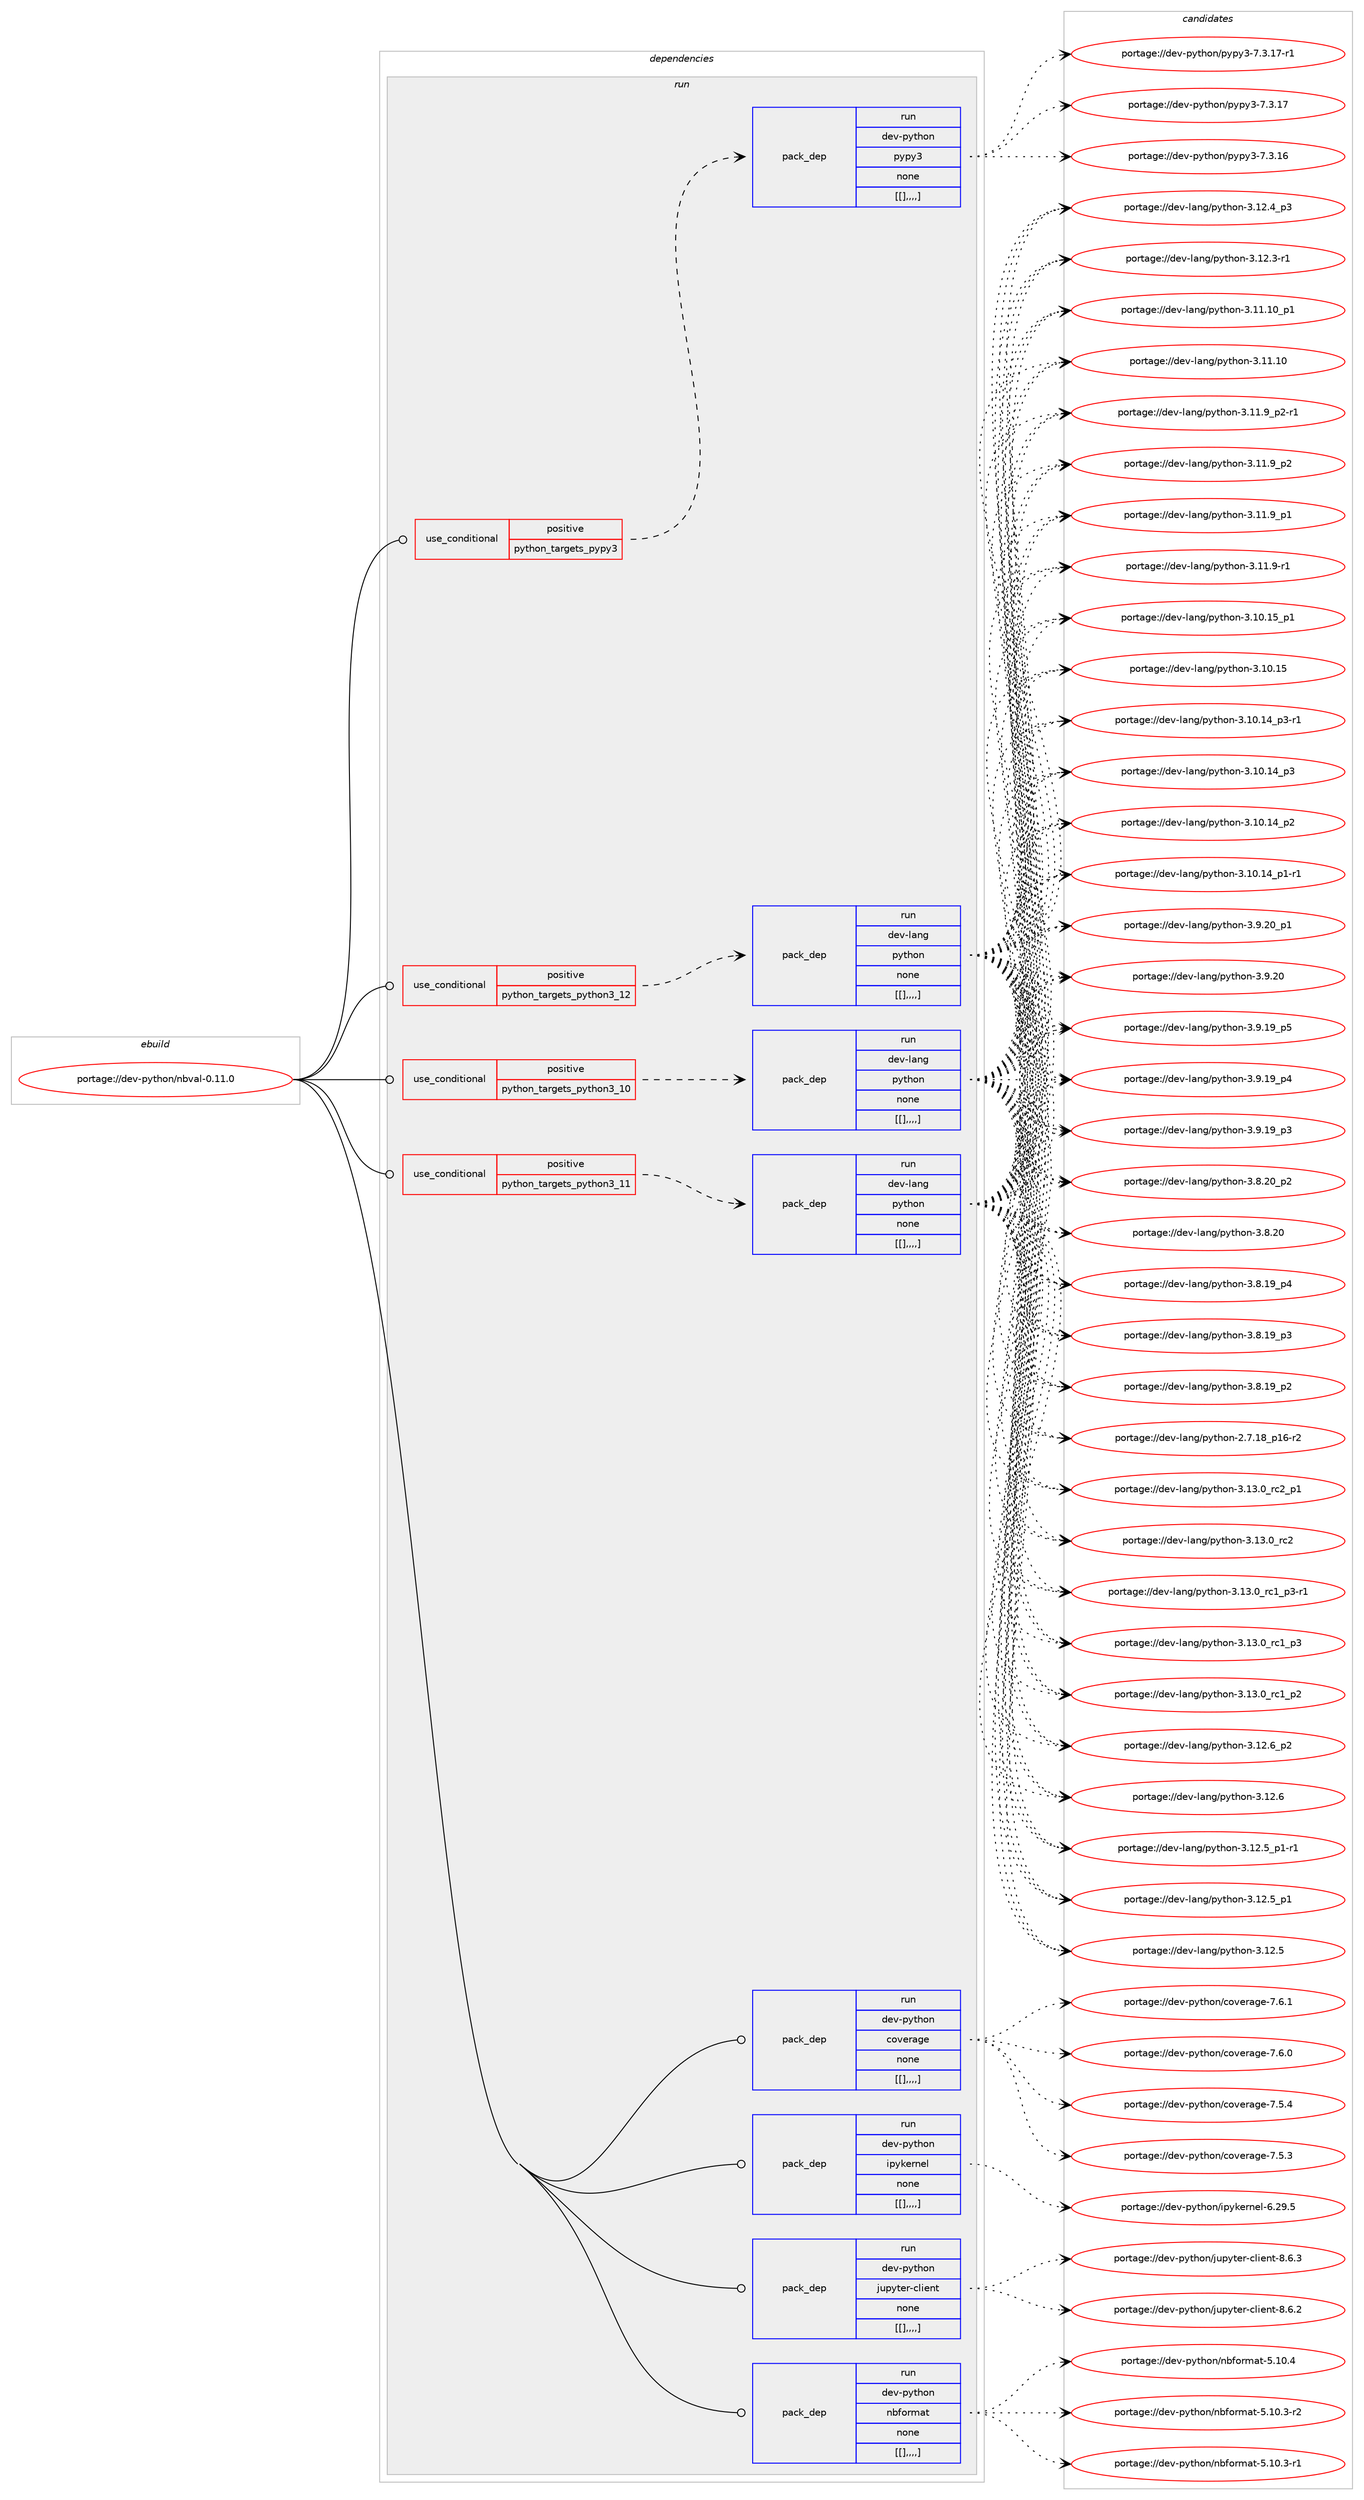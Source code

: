 digraph prolog {

# *************
# Graph options
# *************

newrank=true;
concentrate=true;
compound=true;
graph [rankdir=LR,fontname=Helvetica,fontsize=10,ranksep=1.5];#, ranksep=2.5, nodesep=0.2];
edge  [arrowhead=vee];
node  [fontname=Helvetica,fontsize=10];

# **********
# The ebuild
# **********

subgraph cluster_leftcol {
color=gray;
label=<<i>ebuild</i>>;
id [label="portage://dev-python/nbval-0.11.0", color=red, width=4, href="../dev-python/nbval-0.11.0.svg"];
}

# ****************
# The dependencies
# ****************

subgraph cluster_midcol {
color=gray;
label=<<i>dependencies</i>>;
subgraph cluster_compile {
fillcolor="#eeeeee";
style=filled;
label=<<i>compile</i>>;
}
subgraph cluster_compileandrun {
fillcolor="#eeeeee";
style=filled;
label=<<i>compile and run</i>>;
}
subgraph cluster_run {
fillcolor="#eeeeee";
style=filled;
label=<<i>run</i>>;
subgraph cond36458 {
dependency154437 [label=<<TABLE BORDER="0" CELLBORDER="1" CELLSPACING="0" CELLPADDING="4"><TR><TD ROWSPAN="3" CELLPADDING="10">use_conditional</TD></TR><TR><TD>positive</TD></TR><TR><TD>python_targets_pypy3</TD></TR></TABLE>>, shape=none, color=red];
subgraph pack116765 {
dependency154438 [label=<<TABLE BORDER="0" CELLBORDER="1" CELLSPACING="0" CELLPADDING="4" WIDTH="220"><TR><TD ROWSPAN="6" CELLPADDING="30">pack_dep</TD></TR><TR><TD WIDTH="110">run</TD></TR><TR><TD>dev-python</TD></TR><TR><TD>pypy3</TD></TR><TR><TD>none</TD></TR><TR><TD>[[],,,,]</TD></TR></TABLE>>, shape=none, color=blue];
}
dependency154437:e -> dependency154438:w [weight=20,style="dashed",arrowhead="vee"];
}
id:e -> dependency154437:w [weight=20,style="solid",arrowhead="odot"];
subgraph cond36459 {
dependency154439 [label=<<TABLE BORDER="0" CELLBORDER="1" CELLSPACING="0" CELLPADDING="4"><TR><TD ROWSPAN="3" CELLPADDING="10">use_conditional</TD></TR><TR><TD>positive</TD></TR><TR><TD>python_targets_python3_10</TD></TR></TABLE>>, shape=none, color=red];
subgraph pack116766 {
dependency154440 [label=<<TABLE BORDER="0" CELLBORDER="1" CELLSPACING="0" CELLPADDING="4" WIDTH="220"><TR><TD ROWSPAN="6" CELLPADDING="30">pack_dep</TD></TR><TR><TD WIDTH="110">run</TD></TR><TR><TD>dev-lang</TD></TR><TR><TD>python</TD></TR><TR><TD>none</TD></TR><TR><TD>[[],,,,]</TD></TR></TABLE>>, shape=none, color=blue];
}
dependency154439:e -> dependency154440:w [weight=20,style="dashed",arrowhead="vee"];
}
id:e -> dependency154439:w [weight=20,style="solid",arrowhead="odot"];
subgraph cond36460 {
dependency154441 [label=<<TABLE BORDER="0" CELLBORDER="1" CELLSPACING="0" CELLPADDING="4"><TR><TD ROWSPAN="3" CELLPADDING="10">use_conditional</TD></TR><TR><TD>positive</TD></TR><TR><TD>python_targets_python3_11</TD></TR></TABLE>>, shape=none, color=red];
subgraph pack116767 {
dependency154442 [label=<<TABLE BORDER="0" CELLBORDER="1" CELLSPACING="0" CELLPADDING="4" WIDTH="220"><TR><TD ROWSPAN="6" CELLPADDING="30">pack_dep</TD></TR><TR><TD WIDTH="110">run</TD></TR><TR><TD>dev-lang</TD></TR><TR><TD>python</TD></TR><TR><TD>none</TD></TR><TR><TD>[[],,,,]</TD></TR></TABLE>>, shape=none, color=blue];
}
dependency154441:e -> dependency154442:w [weight=20,style="dashed",arrowhead="vee"];
}
id:e -> dependency154441:w [weight=20,style="solid",arrowhead="odot"];
subgraph cond36461 {
dependency154443 [label=<<TABLE BORDER="0" CELLBORDER="1" CELLSPACING="0" CELLPADDING="4"><TR><TD ROWSPAN="3" CELLPADDING="10">use_conditional</TD></TR><TR><TD>positive</TD></TR><TR><TD>python_targets_python3_12</TD></TR></TABLE>>, shape=none, color=red];
subgraph pack116768 {
dependency154444 [label=<<TABLE BORDER="0" CELLBORDER="1" CELLSPACING="0" CELLPADDING="4" WIDTH="220"><TR><TD ROWSPAN="6" CELLPADDING="30">pack_dep</TD></TR><TR><TD WIDTH="110">run</TD></TR><TR><TD>dev-lang</TD></TR><TR><TD>python</TD></TR><TR><TD>none</TD></TR><TR><TD>[[],,,,]</TD></TR></TABLE>>, shape=none, color=blue];
}
dependency154443:e -> dependency154444:w [weight=20,style="dashed",arrowhead="vee"];
}
id:e -> dependency154443:w [weight=20,style="solid",arrowhead="odot"];
subgraph pack116769 {
dependency154445 [label=<<TABLE BORDER="0" CELLBORDER="1" CELLSPACING="0" CELLPADDING="4" WIDTH="220"><TR><TD ROWSPAN="6" CELLPADDING="30">pack_dep</TD></TR><TR><TD WIDTH="110">run</TD></TR><TR><TD>dev-python</TD></TR><TR><TD>coverage</TD></TR><TR><TD>none</TD></TR><TR><TD>[[],,,,]</TD></TR></TABLE>>, shape=none, color=blue];
}
id:e -> dependency154445:w [weight=20,style="solid",arrowhead="odot"];
subgraph pack116770 {
dependency154446 [label=<<TABLE BORDER="0" CELLBORDER="1" CELLSPACING="0" CELLPADDING="4" WIDTH="220"><TR><TD ROWSPAN="6" CELLPADDING="30">pack_dep</TD></TR><TR><TD WIDTH="110">run</TD></TR><TR><TD>dev-python</TD></TR><TR><TD>ipykernel</TD></TR><TR><TD>none</TD></TR><TR><TD>[[],,,,]</TD></TR></TABLE>>, shape=none, color=blue];
}
id:e -> dependency154446:w [weight=20,style="solid",arrowhead="odot"];
subgraph pack116771 {
dependency154447 [label=<<TABLE BORDER="0" CELLBORDER="1" CELLSPACING="0" CELLPADDING="4" WIDTH="220"><TR><TD ROWSPAN="6" CELLPADDING="30">pack_dep</TD></TR><TR><TD WIDTH="110">run</TD></TR><TR><TD>dev-python</TD></TR><TR><TD>jupyter-client</TD></TR><TR><TD>none</TD></TR><TR><TD>[[],,,,]</TD></TR></TABLE>>, shape=none, color=blue];
}
id:e -> dependency154447:w [weight=20,style="solid",arrowhead="odot"];
subgraph pack116772 {
dependency154448 [label=<<TABLE BORDER="0" CELLBORDER="1" CELLSPACING="0" CELLPADDING="4" WIDTH="220"><TR><TD ROWSPAN="6" CELLPADDING="30">pack_dep</TD></TR><TR><TD WIDTH="110">run</TD></TR><TR><TD>dev-python</TD></TR><TR><TD>nbformat</TD></TR><TR><TD>none</TD></TR><TR><TD>[[],,,,]</TD></TR></TABLE>>, shape=none, color=blue];
}
id:e -> dependency154448:w [weight=20,style="solid",arrowhead="odot"];
}
}

# **************
# The candidates
# **************

subgraph cluster_choices {
rank=same;
color=gray;
label=<<i>candidates</i>>;

subgraph choice116765 {
color=black;
nodesep=1;
choice100101118451121211161041111104711212111212151455546514649554511449 [label="portage://dev-python/pypy3-7.3.17-r1", color=red, width=4,href="../dev-python/pypy3-7.3.17-r1.svg"];
choice10010111845112121116104111110471121211121215145554651464955 [label="portage://dev-python/pypy3-7.3.17", color=red, width=4,href="../dev-python/pypy3-7.3.17.svg"];
choice10010111845112121116104111110471121211121215145554651464954 [label="portage://dev-python/pypy3-7.3.16", color=red, width=4,href="../dev-python/pypy3-7.3.16.svg"];
dependency154438:e -> choice100101118451121211161041111104711212111212151455546514649554511449:w [style=dotted,weight="100"];
dependency154438:e -> choice10010111845112121116104111110471121211121215145554651464955:w [style=dotted,weight="100"];
dependency154438:e -> choice10010111845112121116104111110471121211121215145554651464954:w [style=dotted,weight="100"];
}
subgraph choice116766 {
color=black;
nodesep=1;
choice100101118451089711010347112121116104111110455146495146489511499509511249 [label="portage://dev-lang/python-3.13.0_rc2_p1", color=red, width=4,href="../dev-lang/python-3.13.0_rc2_p1.svg"];
choice10010111845108971101034711212111610411111045514649514648951149950 [label="portage://dev-lang/python-3.13.0_rc2", color=red, width=4,href="../dev-lang/python-3.13.0_rc2.svg"];
choice1001011184510897110103471121211161041111104551464951464895114994995112514511449 [label="portage://dev-lang/python-3.13.0_rc1_p3-r1", color=red, width=4,href="../dev-lang/python-3.13.0_rc1_p3-r1.svg"];
choice100101118451089711010347112121116104111110455146495146489511499499511251 [label="portage://dev-lang/python-3.13.0_rc1_p3", color=red, width=4,href="../dev-lang/python-3.13.0_rc1_p3.svg"];
choice100101118451089711010347112121116104111110455146495146489511499499511250 [label="portage://dev-lang/python-3.13.0_rc1_p2", color=red, width=4,href="../dev-lang/python-3.13.0_rc1_p2.svg"];
choice100101118451089711010347112121116104111110455146495046549511250 [label="portage://dev-lang/python-3.12.6_p2", color=red, width=4,href="../dev-lang/python-3.12.6_p2.svg"];
choice10010111845108971101034711212111610411111045514649504654 [label="portage://dev-lang/python-3.12.6", color=red, width=4,href="../dev-lang/python-3.12.6.svg"];
choice1001011184510897110103471121211161041111104551464950465395112494511449 [label="portage://dev-lang/python-3.12.5_p1-r1", color=red, width=4,href="../dev-lang/python-3.12.5_p1-r1.svg"];
choice100101118451089711010347112121116104111110455146495046539511249 [label="portage://dev-lang/python-3.12.5_p1", color=red, width=4,href="../dev-lang/python-3.12.5_p1.svg"];
choice10010111845108971101034711212111610411111045514649504653 [label="portage://dev-lang/python-3.12.5", color=red, width=4,href="../dev-lang/python-3.12.5.svg"];
choice100101118451089711010347112121116104111110455146495046529511251 [label="portage://dev-lang/python-3.12.4_p3", color=red, width=4,href="../dev-lang/python-3.12.4_p3.svg"];
choice100101118451089711010347112121116104111110455146495046514511449 [label="portage://dev-lang/python-3.12.3-r1", color=red, width=4,href="../dev-lang/python-3.12.3-r1.svg"];
choice10010111845108971101034711212111610411111045514649494649489511249 [label="portage://dev-lang/python-3.11.10_p1", color=red, width=4,href="../dev-lang/python-3.11.10_p1.svg"];
choice1001011184510897110103471121211161041111104551464949464948 [label="portage://dev-lang/python-3.11.10", color=red, width=4,href="../dev-lang/python-3.11.10.svg"];
choice1001011184510897110103471121211161041111104551464949465795112504511449 [label="portage://dev-lang/python-3.11.9_p2-r1", color=red, width=4,href="../dev-lang/python-3.11.9_p2-r1.svg"];
choice100101118451089711010347112121116104111110455146494946579511250 [label="portage://dev-lang/python-3.11.9_p2", color=red, width=4,href="../dev-lang/python-3.11.9_p2.svg"];
choice100101118451089711010347112121116104111110455146494946579511249 [label="portage://dev-lang/python-3.11.9_p1", color=red, width=4,href="../dev-lang/python-3.11.9_p1.svg"];
choice100101118451089711010347112121116104111110455146494946574511449 [label="portage://dev-lang/python-3.11.9-r1", color=red, width=4,href="../dev-lang/python-3.11.9-r1.svg"];
choice10010111845108971101034711212111610411111045514649484649539511249 [label="portage://dev-lang/python-3.10.15_p1", color=red, width=4,href="../dev-lang/python-3.10.15_p1.svg"];
choice1001011184510897110103471121211161041111104551464948464953 [label="portage://dev-lang/python-3.10.15", color=red, width=4,href="../dev-lang/python-3.10.15.svg"];
choice100101118451089711010347112121116104111110455146494846495295112514511449 [label="portage://dev-lang/python-3.10.14_p3-r1", color=red, width=4,href="../dev-lang/python-3.10.14_p3-r1.svg"];
choice10010111845108971101034711212111610411111045514649484649529511251 [label="portage://dev-lang/python-3.10.14_p3", color=red, width=4,href="../dev-lang/python-3.10.14_p3.svg"];
choice10010111845108971101034711212111610411111045514649484649529511250 [label="portage://dev-lang/python-3.10.14_p2", color=red, width=4,href="../dev-lang/python-3.10.14_p2.svg"];
choice100101118451089711010347112121116104111110455146494846495295112494511449 [label="portage://dev-lang/python-3.10.14_p1-r1", color=red, width=4,href="../dev-lang/python-3.10.14_p1-r1.svg"];
choice100101118451089711010347112121116104111110455146574650489511249 [label="portage://dev-lang/python-3.9.20_p1", color=red, width=4,href="../dev-lang/python-3.9.20_p1.svg"];
choice10010111845108971101034711212111610411111045514657465048 [label="portage://dev-lang/python-3.9.20", color=red, width=4,href="../dev-lang/python-3.9.20.svg"];
choice100101118451089711010347112121116104111110455146574649579511253 [label="portage://dev-lang/python-3.9.19_p5", color=red, width=4,href="../dev-lang/python-3.9.19_p5.svg"];
choice100101118451089711010347112121116104111110455146574649579511252 [label="portage://dev-lang/python-3.9.19_p4", color=red, width=4,href="../dev-lang/python-3.9.19_p4.svg"];
choice100101118451089711010347112121116104111110455146574649579511251 [label="portage://dev-lang/python-3.9.19_p3", color=red, width=4,href="../dev-lang/python-3.9.19_p3.svg"];
choice100101118451089711010347112121116104111110455146564650489511250 [label="portage://dev-lang/python-3.8.20_p2", color=red, width=4,href="../dev-lang/python-3.8.20_p2.svg"];
choice10010111845108971101034711212111610411111045514656465048 [label="portage://dev-lang/python-3.8.20", color=red, width=4,href="../dev-lang/python-3.8.20.svg"];
choice100101118451089711010347112121116104111110455146564649579511252 [label="portage://dev-lang/python-3.8.19_p4", color=red, width=4,href="../dev-lang/python-3.8.19_p4.svg"];
choice100101118451089711010347112121116104111110455146564649579511251 [label="portage://dev-lang/python-3.8.19_p3", color=red, width=4,href="../dev-lang/python-3.8.19_p3.svg"];
choice100101118451089711010347112121116104111110455146564649579511250 [label="portage://dev-lang/python-3.8.19_p2", color=red, width=4,href="../dev-lang/python-3.8.19_p2.svg"];
choice100101118451089711010347112121116104111110455046554649569511249544511450 [label="portage://dev-lang/python-2.7.18_p16-r2", color=red, width=4,href="../dev-lang/python-2.7.18_p16-r2.svg"];
dependency154440:e -> choice100101118451089711010347112121116104111110455146495146489511499509511249:w [style=dotted,weight="100"];
dependency154440:e -> choice10010111845108971101034711212111610411111045514649514648951149950:w [style=dotted,weight="100"];
dependency154440:e -> choice1001011184510897110103471121211161041111104551464951464895114994995112514511449:w [style=dotted,weight="100"];
dependency154440:e -> choice100101118451089711010347112121116104111110455146495146489511499499511251:w [style=dotted,weight="100"];
dependency154440:e -> choice100101118451089711010347112121116104111110455146495146489511499499511250:w [style=dotted,weight="100"];
dependency154440:e -> choice100101118451089711010347112121116104111110455146495046549511250:w [style=dotted,weight="100"];
dependency154440:e -> choice10010111845108971101034711212111610411111045514649504654:w [style=dotted,weight="100"];
dependency154440:e -> choice1001011184510897110103471121211161041111104551464950465395112494511449:w [style=dotted,weight="100"];
dependency154440:e -> choice100101118451089711010347112121116104111110455146495046539511249:w [style=dotted,weight="100"];
dependency154440:e -> choice10010111845108971101034711212111610411111045514649504653:w [style=dotted,weight="100"];
dependency154440:e -> choice100101118451089711010347112121116104111110455146495046529511251:w [style=dotted,weight="100"];
dependency154440:e -> choice100101118451089711010347112121116104111110455146495046514511449:w [style=dotted,weight="100"];
dependency154440:e -> choice10010111845108971101034711212111610411111045514649494649489511249:w [style=dotted,weight="100"];
dependency154440:e -> choice1001011184510897110103471121211161041111104551464949464948:w [style=dotted,weight="100"];
dependency154440:e -> choice1001011184510897110103471121211161041111104551464949465795112504511449:w [style=dotted,weight="100"];
dependency154440:e -> choice100101118451089711010347112121116104111110455146494946579511250:w [style=dotted,weight="100"];
dependency154440:e -> choice100101118451089711010347112121116104111110455146494946579511249:w [style=dotted,weight="100"];
dependency154440:e -> choice100101118451089711010347112121116104111110455146494946574511449:w [style=dotted,weight="100"];
dependency154440:e -> choice10010111845108971101034711212111610411111045514649484649539511249:w [style=dotted,weight="100"];
dependency154440:e -> choice1001011184510897110103471121211161041111104551464948464953:w [style=dotted,weight="100"];
dependency154440:e -> choice100101118451089711010347112121116104111110455146494846495295112514511449:w [style=dotted,weight="100"];
dependency154440:e -> choice10010111845108971101034711212111610411111045514649484649529511251:w [style=dotted,weight="100"];
dependency154440:e -> choice10010111845108971101034711212111610411111045514649484649529511250:w [style=dotted,weight="100"];
dependency154440:e -> choice100101118451089711010347112121116104111110455146494846495295112494511449:w [style=dotted,weight="100"];
dependency154440:e -> choice100101118451089711010347112121116104111110455146574650489511249:w [style=dotted,weight="100"];
dependency154440:e -> choice10010111845108971101034711212111610411111045514657465048:w [style=dotted,weight="100"];
dependency154440:e -> choice100101118451089711010347112121116104111110455146574649579511253:w [style=dotted,weight="100"];
dependency154440:e -> choice100101118451089711010347112121116104111110455146574649579511252:w [style=dotted,weight="100"];
dependency154440:e -> choice100101118451089711010347112121116104111110455146574649579511251:w [style=dotted,weight="100"];
dependency154440:e -> choice100101118451089711010347112121116104111110455146564650489511250:w [style=dotted,weight="100"];
dependency154440:e -> choice10010111845108971101034711212111610411111045514656465048:w [style=dotted,weight="100"];
dependency154440:e -> choice100101118451089711010347112121116104111110455146564649579511252:w [style=dotted,weight="100"];
dependency154440:e -> choice100101118451089711010347112121116104111110455146564649579511251:w [style=dotted,weight="100"];
dependency154440:e -> choice100101118451089711010347112121116104111110455146564649579511250:w [style=dotted,weight="100"];
dependency154440:e -> choice100101118451089711010347112121116104111110455046554649569511249544511450:w [style=dotted,weight="100"];
}
subgraph choice116767 {
color=black;
nodesep=1;
choice100101118451089711010347112121116104111110455146495146489511499509511249 [label="portage://dev-lang/python-3.13.0_rc2_p1", color=red, width=4,href="../dev-lang/python-3.13.0_rc2_p1.svg"];
choice10010111845108971101034711212111610411111045514649514648951149950 [label="portage://dev-lang/python-3.13.0_rc2", color=red, width=4,href="../dev-lang/python-3.13.0_rc2.svg"];
choice1001011184510897110103471121211161041111104551464951464895114994995112514511449 [label="portage://dev-lang/python-3.13.0_rc1_p3-r1", color=red, width=4,href="../dev-lang/python-3.13.0_rc1_p3-r1.svg"];
choice100101118451089711010347112121116104111110455146495146489511499499511251 [label="portage://dev-lang/python-3.13.0_rc1_p3", color=red, width=4,href="../dev-lang/python-3.13.0_rc1_p3.svg"];
choice100101118451089711010347112121116104111110455146495146489511499499511250 [label="portage://dev-lang/python-3.13.0_rc1_p2", color=red, width=4,href="../dev-lang/python-3.13.0_rc1_p2.svg"];
choice100101118451089711010347112121116104111110455146495046549511250 [label="portage://dev-lang/python-3.12.6_p2", color=red, width=4,href="../dev-lang/python-3.12.6_p2.svg"];
choice10010111845108971101034711212111610411111045514649504654 [label="portage://dev-lang/python-3.12.6", color=red, width=4,href="../dev-lang/python-3.12.6.svg"];
choice1001011184510897110103471121211161041111104551464950465395112494511449 [label="portage://dev-lang/python-3.12.5_p1-r1", color=red, width=4,href="../dev-lang/python-3.12.5_p1-r1.svg"];
choice100101118451089711010347112121116104111110455146495046539511249 [label="portage://dev-lang/python-3.12.5_p1", color=red, width=4,href="../dev-lang/python-3.12.5_p1.svg"];
choice10010111845108971101034711212111610411111045514649504653 [label="portage://dev-lang/python-3.12.5", color=red, width=4,href="../dev-lang/python-3.12.5.svg"];
choice100101118451089711010347112121116104111110455146495046529511251 [label="portage://dev-lang/python-3.12.4_p3", color=red, width=4,href="../dev-lang/python-3.12.4_p3.svg"];
choice100101118451089711010347112121116104111110455146495046514511449 [label="portage://dev-lang/python-3.12.3-r1", color=red, width=4,href="../dev-lang/python-3.12.3-r1.svg"];
choice10010111845108971101034711212111610411111045514649494649489511249 [label="portage://dev-lang/python-3.11.10_p1", color=red, width=4,href="../dev-lang/python-3.11.10_p1.svg"];
choice1001011184510897110103471121211161041111104551464949464948 [label="portage://dev-lang/python-3.11.10", color=red, width=4,href="../dev-lang/python-3.11.10.svg"];
choice1001011184510897110103471121211161041111104551464949465795112504511449 [label="portage://dev-lang/python-3.11.9_p2-r1", color=red, width=4,href="../dev-lang/python-3.11.9_p2-r1.svg"];
choice100101118451089711010347112121116104111110455146494946579511250 [label="portage://dev-lang/python-3.11.9_p2", color=red, width=4,href="../dev-lang/python-3.11.9_p2.svg"];
choice100101118451089711010347112121116104111110455146494946579511249 [label="portage://dev-lang/python-3.11.9_p1", color=red, width=4,href="../dev-lang/python-3.11.9_p1.svg"];
choice100101118451089711010347112121116104111110455146494946574511449 [label="portage://dev-lang/python-3.11.9-r1", color=red, width=4,href="../dev-lang/python-3.11.9-r1.svg"];
choice10010111845108971101034711212111610411111045514649484649539511249 [label="portage://dev-lang/python-3.10.15_p1", color=red, width=4,href="../dev-lang/python-3.10.15_p1.svg"];
choice1001011184510897110103471121211161041111104551464948464953 [label="portage://dev-lang/python-3.10.15", color=red, width=4,href="../dev-lang/python-3.10.15.svg"];
choice100101118451089711010347112121116104111110455146494846495295112514511449 [label="portage://dev-lang/python-3.10.14_p3-r1", color=red, width=4,href="../dev-lang/python-3.10.14_p3-r1.svg"];
choice10010111845108971101034711212111610411111045514649484649529511251 [label="portage://dev-lang/python-3.10.14_p3", color=red, width=4,href="../dev-lang/python-3.10.14_p3.svg"];
choice10010111845108971101034711212111610411111045514649484649529511250 [label="portage://dev-lang/python-3.10.14_p2", color=red, width=4,href="../dev-lang/python-3.10.14_p2.svg"];
choice100101118451089711010347112121116104111110455146494846495295112494511449 [label="portage://dev-lang/python-3.10.14_p1-r1", color=red, width=4,href="../dev-lang/python-3.10.14_p1-r1.svg"];
choice100101118451089711010347112121116104111110455146574650489511249 [label="portage://dev-lang/python-3.9.20_p1", color=red, width=4,href="../dev-lang/python-3.9.20_p1.svg"];
choice10010111845108971101034711212111610411111045514657465048 [label="portage://dev-lang/python-3.9.20", color=red, width=4,href="../dev-lang/python-3.9.20.svg"];
choice100101118451089711010347112121116104111110455146574649579511253 [label="portage://dev-lang/python-3.9.19_p5", color=red, width=4,href="../dev-lang/python-3.9.19_p5.svg"];
choice100101118451089711010347112121116104111110455146574649579511252 [label="portage://dev-lang/python-3.9.19_p4", color=red, width=4,href="../dev-lang/python-3.9.19_p4.svg"];
choice100101118451089711010347112121116104111110455146574649579511251 [label="portage://dev-lang/python-3.9.19_p3", color=red, width=4,href="../dev-lang/python-3.9.19_p3.svg"];
choice100101118451089711010347112121116104111110455146564650489511250 [label="portage://dev-lang/python-3.8.20_p2", color=red, width=4,href="../dev-lang/python-3.8.20_p2.svg"];
choice10010111845108971101034711212111610411111045514656465048 [label="portage://dev-lang/python-3.8.20", color=red, width=4,href="../dev-lang/python-3.8.20.svg"];
choice100101118451089711010347112121116104111110455146564649579511252 [label="portage://dev-lang/python-3.8.19_p4", color=red, width=4,href="../dev-lang/python-3.8.19_p4.svg"];
choice100101118451089711010347112121116104111110455146564649579511251 [label="portage://dev-lang/python-3.8.19_p3", color=red, width=4,href="../dev-lang/python-3.8.19_p3.svg"];
choice100101118451089711010347112121116104111110455146564649579511250 [label="portage://dev-lang/python-3.8.19_p2", color=red, width=4,href="../dev-lang/python-3.8.19_p2.svg"];
choice100101118451089711010347112121116104111110455046554649569511249544511450 [label="portage://dev-lang/python-2.7.18_p16-r2", color=red, width=4,href="../dev-lang/python-2.7.18_p16-r2.svg"];
dependency154442:e -> choice100101118451089711010347112121116104111110455146495146489511499509511249:w [style=dotted,weight="100"];
dependency154442:e -> choice10010111845108971101034711212111610411111045514649514648951149950:w [style=dotted,weight="100"];
dependency154442:e -> choice1001011184510897110103471121211161041111104551464951464895114994995112514511449:w [style=dotted,weight="100"];
dependency154442:e -> choice100101118451089711010347112121116104111110455146495146489511499499511251:w [style=dotted,weight="100"];
dependency154442:e -> choice100101118451089711010347112121116104111110455146495146489511499499511250:w [style=dotted,weight="100"];
dependency154442:e -> choice100101118451089711010347112121116104111110455146495046549511250:w [style=dotted,weight="100"];
dependency154442:e -> choice10010111845108971101034711212111610411111045514649504654:w [style=dotted,weight="100"];
dependency154442:e -> choice1001011184510897110103471121211161041111104551464950465395112494511449:w [style=dotted,weight="100"];
dependency154442:e -> choice100101118451089711010347112121116104111110455146495046539511249:w [style=dotted,weight="100"];
dependency154442:e -> choice10010111845108971101034711212111610411111045514649504653:w [style=dotted,weight="100"];
dependency154442:e -> choice100101118451089711010347112121116104111110455146495046529511251:w [style=dotted,weight="100"];
dependency154442:e -> choice100101118451089711010347112121116104111110455146495046514511449:w [style=dotted,weight="100"];
dependency154442:e -> choice10010111845108971101034711212111610411111045514649494649489511249:w [style=dotted,weight="100"];
dependency154442:e -> choice1001011184510897110103471121211161041111104551464949464948:w [style=dotted,weight="100"];
dependency154442:e -> choice1001011184510897110103471121211161041111104551464949465795112504511449:w [style=dotted,weight="100"];
dependency154442:e -> choice100101118451089711010347112121116104111110455146494946579511250:w [style=dotted,weight="100"];
dependency154442:e -> choice100101118451089711010347112121116104111110455146494946579511249:w [style=dotted,weight="100"];
dependency154442:e -> choice100101118451089711010347112121116104111110455146494946574511449:w [style=dotted,weight="100"];
dependency154442:e -> choice10010111845108971101034711212111610411111045514649484649539511249:w [style=dotted,weight="100"];
dependency154442:e -> choice1001011184510897110103471121211161041111104551464948464953:w [style=dotted,weight="100"];
dependency154442:e -> choice100101118451089711010347112121116104111110455146494846495295112514511449:w [style=dotted,weight="100"];
dependency154442:e -> choice10010111845108971101034711212111610411111045514649484649529511251:w [style=dotted,weight="100"];
dependency154442:e -> choice10010111845108971101034711212111610411111045514649484649529511250:w [style=dotted,weight="100"];
dependency154442:e -> choice100101118451089711010347112121116104111110455146494846495295112494511449:w [style=dotted,weight="100"];
dependency154442:e -> choice100101118451089711010347112121116104111110455146574650489511249:w [style=dotted,weight="100"];
dependency154442:e -> choice10010111845108971101034711212111610411111045514657465048:w [style=dotted,weight="100"];
dependency154442:e -> choice100101118451089711010347112121116104111110455146574649579511253:w [style=dotted,weight="100"];
dependency154442:e -> choice100101118451089711010347112121116104111110455146574649579511252:w [style=dotted,weight="100"];
dependency154442:e -> choice100101118451089711010347112121116104111110455146574649579511251:w [style=dotted,weight="100"];
dependency154442:e -> choice100101118451089711010347112121116104111110455146564650489511250:w [style=dotted,weight="100"];
dependency154442:e -> choice10010111845108971101034711212111610411111045514656465048:w [style=dotted,weight="100"];
dependency154442:e -> choice100101118451089711010347112121116104111110455146564649579511252:w [style=dotted,weight="100"];
dependency154442:e -> choice100101118451089711010347112121116104111110455146564649579511251:w [style=dotted,weight="100"];
dependency154442:e -> choice100101118451089711010347112121116104111110455146564649579511250:w [style=dotted,weight="100"];
dependency154442:e -> choice100101118451089711010347112121116104111110455046554649569511249544511450:w [style=dotted,weight="100"];
}
subgraph choice116768 {
color=black;
nodesep=1;
choice100101118451089711010347112121116104111110455146495146489511499509511249 [label="portage://dev-lang/python-3.13.0_rc2_p1", color=red, width=4,href="../dev-lang/python-3.13.0_rc2_p1.svg"];
choice10010111845108971101034711212111610411111045514649514648951149950 [label="portage://dev-lang/python-3.13.0_rc2", color=red, width=4,href="../dev-lang/python-3.13.0_rc2.svg"];
choice1001011184510897110103471121211161041111104551464951464895114994995112514511449 [label="portage://dev-lang/python-3.13.0_rc1_p3-r1", color=red, width=4,href="../dev-lang/python-3.13.0_rc1_p3-r1.svg"];
choice100101118451089711010347112121116104111110455146495146489511499499511251 [label="portage://dev-lang/python-3.13.0_rc1_p3", color=red, width=4,href="../dev-lang/python-3.13.0_rc1_p3.svg"];
choice100101118451089711010347112121116104111110455146495146489511499499511250 [label="portage://dev-lang/python-3.13.0_rc1_p2", color=red, width=4,href="../dev-lang/python-3.13.0_rc1_p2.svg"];
choice100101118451089711010347112121116104111110455146495046549511250 [label="portage://dev-lang/python-3.12.6_p2", color=red, width=4,href="../dev-lang/python-3.12.6_p2.svg"];
choice10010111845108971101034711212111610411111045514649504654 [label="portage://dev-lang/python-3.12.6", color=red, width=4,href="../dev-lang/python-3.12.6.svg"];
choice1001011184510897110103471121211161041111104551464950465395112494511449 [label="portage://dev-lang/python-3.12.5_p1-r1", color=red, width=4,href="../dev-lang/python-3.12.5_p1-r1.svg"];
choice100101118451089711010347112121116104111110455146495046539511249 [label="portage://dev-lang/python-3.12.5_p1", color=red, width=4,href="../dev-lang/python-3.12.5_p1.svg"];
choice10010111845108971101034711212111610411111045514649504653 [label="portage://dev-lang/python-3.12.5", color=red, width=4,href="../dev-lang/python-3.12.5.svg"];
choice100101118451089711010347112121116104111110455146495046529511251 [label="portage://dev-lang/python-3.12.4_p3", color=red, width=4,href="../dev-lang/python-3.12.4_p3.svg"];
choice100101118451089711010347112121116104111110455146495046514511449 [label="portage://dev-lang/python-3.12.3-r1", color=red, width=4,href="../dev-lang/python-3.12.3-r1.svg"];
choice10010111845108971101034711212111610411111045514649494649489511249 [label="portage://dev-lang/python-3.11.10_p1", color=red, width=4,href="../dev-lang/python-3.11.10_p1.svg"];
choice1001011184510897110103471121211161041111104551464949464948 [label="portage://dev-lang/python-3.11.10", color=red, width=4,href="../dev-lang/python-3.11.10.svg"];
choice1001011184510897110103471121211161041111104551464949465795112504511449 [label="portage://dev-lang/python-3.11.9_p2-r1", color=red, width=4,href="../dev-lang/python-3.11.9_p2-r1.svg"];
choice100101118451089711010347112121116104111110455146494946579511250 [label="portage://dev-lang/python-3.11.9_p2", color=red, width=4,href="../dev-lang/python-3.11.9_p2.svg"];
choice100101118451089711010347112121116104111110455146494946579511249 [label="portage://dev-lang/python-3.11.9_p1", color=red, width=4,href="../dev-lang/python-3.11.9_p1.svg"];
choice100101118451089711010347112121116104111110455146494946574511449 [label="portage://dev-lang/python-3.11.9-r1", color=red, width=4,href="../dev-lang/python-3.11.9-r1.svg"];
choice10010111845108971101034711212111610411111045514649484649539511249 [label="portage://dev-lang/python-3.10.15_p1", color=red, width=4,href="../dev-lang/python-3.10.15_p1.svg"];
choice1001011184510897110103471121211161041111104551464948464953 [label="portage://dev-lang/python-3.10.15", color=red, width=4,href="../dev-lang/python-3.10.15.svg"];
choice100101118451089711010347112121116104111110455146494846495295112514511449 [label="portage://dev-lang/python-3.10.14_p3-r1", color=red, width=4,href="../dev-lang/python-3.10.14_p3-r1.svg"];
choice10010111845108971101034711212111610411111045514649484649529511251 [label="portage://dev-lang/python-3.10.14_p3", color=red, width=4,href="../dev-lang/python-3.10.14_p3.svg"];
choice10010111845108971101034711212111610411111045514649484649529511250 [label="portage://dev-lang/python-3.10.14_p2", color=red, width=4,href="../dev-lang/python-3.10.14_p2.svg"];
choice100101118451089711010347112121116104111110455146494846495295112494511449 [label="portage://dev-lang/python-3.10.14_p1-r1", color=red, width=4,href="../dev-lang/python-3.10.14_p1-r1.svg"];
choice100101118451089711010347112121116104111110455146574650489511249 [label="portage://dev-lang/python-3.9.20_p1", color=red, width=4,href="../dev-lang/python-3.9.20_p1.svg"];
choice10010111845108971101034711212111610411111045514657465048 [label="portage://dev-lang/python-3.9.20", color=red, width=4,href="../dev-lang/python-3.9.20.svg"];
choice100101118451089711010347112121116104111110455146574649579511253 [label="portage://dev-lang/python-3.9.19_p5", color=red, width=4,href="../dev-lang/python-3.9.19_p5.svg"];
choice100101118451089711010347112121116104111110455146574649579511252 [label="portage://dev-lang/python-3.9.19_p4", color=red, width=4,href="../dev-lang/python-3.9.19_p4.svg"];
choice100101118451089711010347112121116104111110455146574649579511251 [label="portage://dev-lang/python-3.9.19_p3", color=red, width=4,href="../dev-lang/python-3.9.19_p3.svg"];
choice100101118451089711010347112121116104111110455146564650489511250 [label="portage://dev-lang/python-3.8.20_p2", color=red, width=4,href="../dev-lang/python-3.8.20_p2.svg"];
choice10010111845108971101034711212111610411111045514656465048 [label="portage://dev-lang/python-3.8.20", color=red, width=4,href="../dev-lang/python-3.8.20.svg"];
choice100101118451089711010347112121116104111110455146564649579511252 [label="portage://dev-lang/python-3.8.19_p4", color=red, width=4,href="../dev-lang/python-3.8.19_p4.svg"];
choice100101118451089711010347112121116104111110455146564649579511251 [label="portage://dev-lang/python-3.8.19_p3", color=red, width=4,href="../dev-lang/python-3.8.19_p3.svg"];
choice100101118451089711010347112121116104111110455146564649579511250 [label="portage://dev-lang/python-3.8.19_p2", color=red, width=4,href="../dev-lang/python-3.8.19_p2.svg"];
choice100101118451089711010347112121116104111110455046554649569511249544511450 [label="portage://dev-lang/python-2.7.18_p16-r2", color=red, width=4,href="../dev-lang/python-2.7.18_p16-r2.svg"];
dependency154444:e -> choice100101118451089711010347112121116104111110455146495146489511499509511249:w [style=dotted,weight="100"];
dependency154444:e -> choice10010111845108971101034711212111610411111045514649514648951149950:w [style=dotted,weight="100"];
dependency154444:e -> choice1001011184510897110103471121211161041111104551464951464895114994995112514511449:w [style=dotted,weight="100"];
dependency154444:e -> choice100101118451089711010347112121116104111110455146495146489511499499511251:w [style=dotted,weight="100"];
dependency154444:e -> choice100101118451089711010347112121116104111110455146495146489511499499511250:w [style=dotted,weight="100"];
dependency154444:e -> choice100101118451089711010347112121116104111110455146495046549511250:w [style=dotted,weight="100"];
dependency154444:e -> choice10010111845108971101034711212111610411111045514649504654:w [style=dotted,weight="100"];
dependency154444:e -> choice1001011184510897110103471121211161041111104551464950465395112494511449:w [style=dotted,weight="100"];
dependency154444:e -> choice100101118451089711010347112121116104111110455146495046539511249:w [style=dotted,weight="100"];
dependency154444:e -> choice10010111845108971101034711212111610411111045514649504653:w [style=dotted,weight="100"];
dependency154444:e -> choice100101118451089711010347112121116104111110455146495046529511251:w [style=dotted,weight="100"];
dependency154444:e -> choice100101118451089711010347112121116104111110455146495046514511449:w [style=dotted,weight="100"];
dependency154444:e -> choice10010111845108971101034711212111610411111045514649494649489511249:w [style=dotted,weight="100"];
dependency154444:e -> choice1001011184510897110103471121211161041111104551464949464948:w [style=dotted,weight="100"];
dependency154444:e -> choice1001011184510897110103471121211161041111104551464949465795112504511449:w [style=dotted,weight="100"];
dependency154444:e -> choice100101118451089711010347112121116104111110455146494946579511250:w [style=dotted,weight="100"];
dependency154444:e -> choice100101118451089711010347112121116104111110455146494946579511249:w [style=dotted,weight="100"];
dependency154444:e -> choice100101118451089711010347112121116104111110455146494946574511449:w [style=dotted,weight="100"];
dependency154444:e -> choice10010111845108971101034711212111610411111045514649484649539511249:w [style=dotted,weight="100"];
dependency154444:e -> choice1001011184510897110103471121211161041111104551464948464953:w [style=dotted,weight="100"];
dependency154444:e -> choice100101118451089711010347112121116104111110455146494846495295112514511449:w [style=dotted,weight="100"];
dependency154444:e -> choice10010111845108971101034711212111610411111045514649484649529511251:w [style=dotted,weight="100"];
dependency154444:e -> choice10010111845108971101034711212111610411111045514649484649529511250:w [style=dotted,weight="100"];
dependency154444:e -> choice100101118451089711010347112121116104111110455146494846495295112494511449:w [style=dotted,weight="100"];
dependency154444:e -> choice100101118451089711010347112121116104111110455146574650489511249:w [style=dotted,weight="100"];
dependency154444:e -> choice10010111845108971101034711212111610411111045514657465048:w [style=dotted,weight="100"];
dependency154444:e -> choice100101118451089711010347112121116104111110455146574649579511253:w [style=dotted,weight="100"];
dependency154444:e -> choice100101118451089711010347112121116104111110455146574649579511252:w [style=dotted,weight="100"];
dependency154444:e -> choice100101118451089711010347112121116104111110455146574649579511251:w [style=dotted,weight="100"];
dependency154444:e -> choice100101118451089711010347112121116104111110455146564650489511250:w [style=dotted,weight="100"];
dependency154444:e -> choice10010111845108971101034711212111610411111045514656465048:w [style=dotted,weight="100"];
dependency154444:e -> choice100101118451089711010347112121116104111110455146564649579511252:w [style=dotted,weight="100"];
dependency154444:e -> choice100101118451089711010347112121116104111110455146564649579511251:w [style=dotted,weight="100"];
dependency154444:e -> choice100101118451089711010347112121116104111110455146564649579511250:w [style=dotted,weight="100"];
dependency154444:e -> choice100101118451089711010347112121116104111110455046554649569511249544511450:w [style=dotted,weight="100"];
}
subgraph choice116769 {
color=black;
nodesep=1;
choice10010111845112121116104111110479911111810111497103101455546544649 [label="portage://dev-python/coverage-7.6.1", color=red, width=4,href="../dev-python/coverage-7.6.1.svg"];
choice10010111845112121116104111110479911111810111497103101455546544648 [label="portage://dev-python/coverage-7.6.0", color=red, width=4,href="../dev-python/coverage-7.6.0.svg"];
choice10010111845112121116104111110479911111810111497103101455546534652 [label="portage://dev-python/coverage-7.5.4", color=red, width=4,href="../dev-python/coverage-7.5.4.svg"];
choice10010111845112121116104111110479911111810111497103101455546534651 [label="portage://dev-python/coverage-7.5.3", color=red, width=4,href="../dev-python/coverage-7.5.3.svg"];
dependency154445:e -> choice10010111845112121116104111110479911111810111497103101455546544649:w [style=dotted,weight="100"];
dependency154445:e -> choice10010111845112121116104111110479911111810111497103101455546544648:w [style=dotted,weight="100"];
dependency154445:e -> choice10010111845112121116104111110479911111810111497103101455546534652:w [style=dotted,weight="100"];
dependency154445:e -> choice10010111845112121116104111110479911111810111497103101455546534651:w [style=dotted,weight="100"];
}
subgraph choice116770 {
color=black;
nodesep=1;
choice100101118451121211161041111104710511212110710111411010110845544650574653 [label="portage://dev-python/ipykernel-6.29.5", color=red, width=4,href="../dev-python/ipykernel-6.29.5.svg"];
dependency154446:e -> choice100101118451121211161041111104710511212110710111411010110845544650574653:w [style=dotted,weight="100"];
}
subgraph choice116771 {
color=black;
nodesep=1;
choice10010111845112121116104111110471061171121211161011144599108105101110116455646544651 [label="portage://dev-python/jupyter-client-8.6.3", color=red, width=4,href="../dev-python/jupyter-client-8.6.3.svg"];
choice10010111845112121116104111110471061171121211161011144599108105101110116455646544650 [label="portage://dev-python/jupyter-client-8.6.2", color=red, width=4,href="../dev-python/jupyter-client-8.6.2.svg"];
dependency154447:e -> choice10010111845112121116104111110471061171121211161011144599108105101110116455646544651:w [style=dotted,weight="100"];
dependency154447:e -> choice10010111845112121116104111110471061171121211161011144599108105101110116455646544650:w [style=dotted,weight="100"];
}
subgraph choice116772 {
color=black;
nodesep=1;
choice1001011184511212111610411111047110981021111141099711645534649484652 [label="portage://dev-python/nbformat-5.10.4", color=red, width=4,href="../dev-python/nbformat-5.10.4.svg"];
choice10010111845112121116104111110471109810211111410997116455346494846514511450 [label="portage://dev-python/nbformat-5.10.3-r2", color=red, width=4,href="../dev-python/nbformat-5.10.3-r2.svg"];
choice10010111845112121116104111110471109810211111410997116455346494846514511449 [label="portage://dev-python/nbformat-5.10.3-r1", color=red, width=4,href="../dev-python/nbformat-5.10.3-r1.svg"];
dependency154448:e -> choice1001011184511212111610411111047110981021111141099711645534649484652:w [style=dotted,weight="100"];
dependency154448:e -> choice10010111845112121116104111110471109810211111410997116455346494846514511450:w [style=dotted,weight="100"];
dependency154448:e -> choice10010111845112121116104111110471109810211111410997116455346494846514511449:w [style=dotted,weight="100"];
}
}

}
